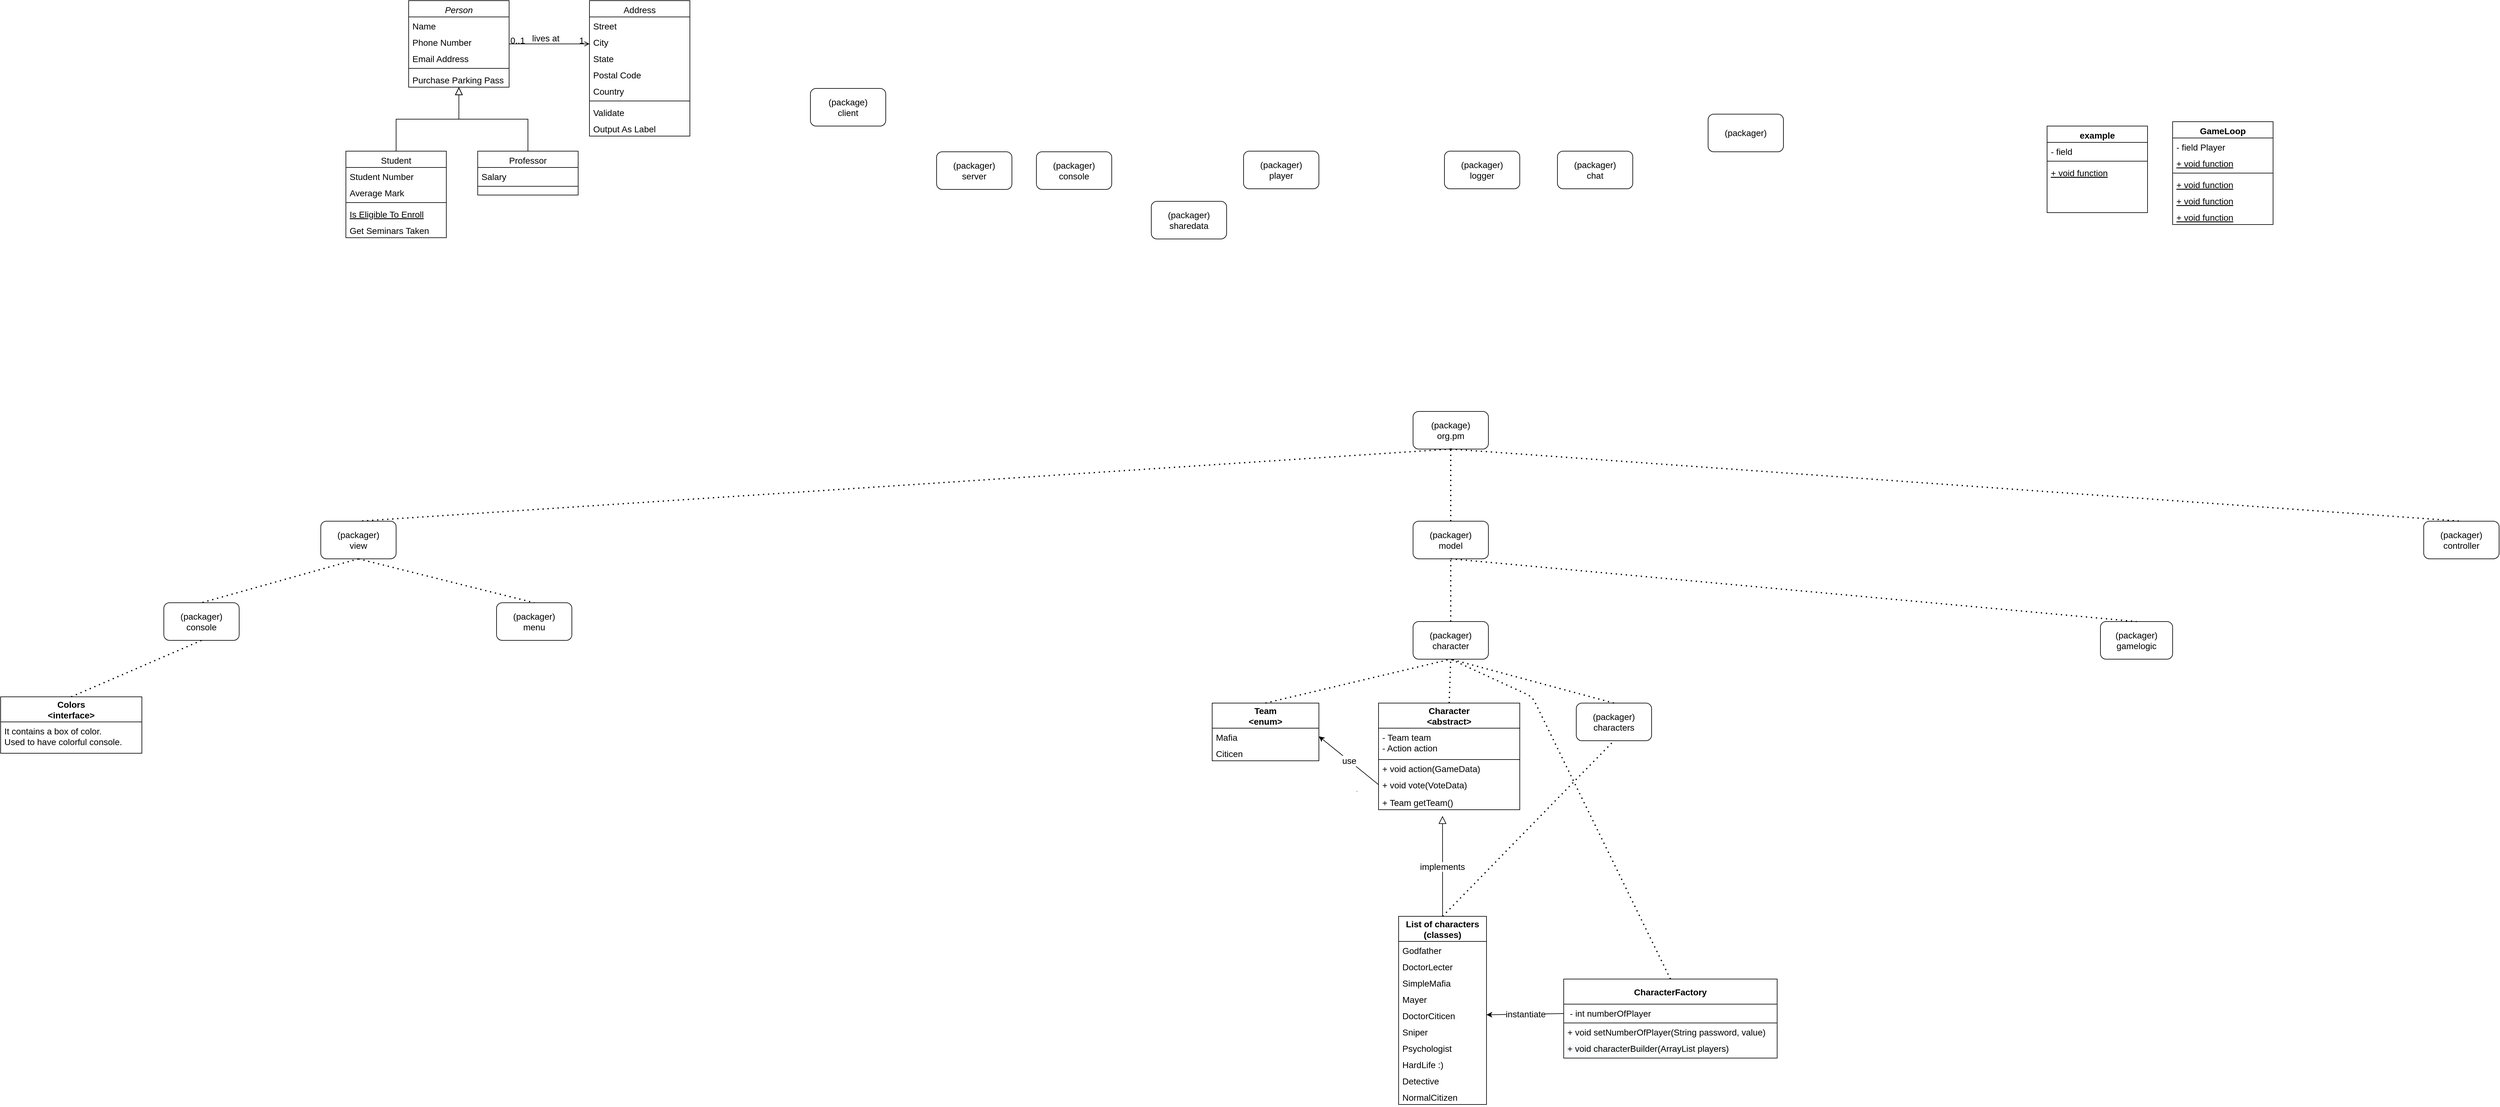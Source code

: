 <mxfile version="14.7.0" type="github">
  <diagram id="C5RBs43oDa-KdzZeNtuy" name="Page-1">
    <mxGraphModel dx="6271" dy="2964" grid="1" gridSize="10" guides="1" tooltips="1" connect="1" arrows="1" fold="1" page="1" pageScale="1" pageWidth="827" pageHeight="1169" math="0" shadow="0">
      <root>
        <mxCell id="WIyWlLk6GJQsqaUBKTNV-0" />
        <mxCell id="WIyWlLk6GJQsqaUBKTNV-1" parent="WIyWlLk6GJQsqaUBKTNV-0" />
        <mxCell id="_VDWkb_VNSraSOcVhv75-7" value="(package)&lt;br style=&quot;font-size: 14px;&quot;&gt;client" style="rounded=1;whiteSpace=wrap;html=1;fontSize=14;" parent="WIyWlLk6GJQsqaUBKTNV-1" vertex="1">
          <mxGeometry x="-1490" y="-710" width="120" height="60" as="geometry" />
        </mxCell>
        <mxCell id="_VDWkb_VNSraSOcVhv75-8" value="(package)&lt;br style=&quot;font-size: 14px;&quot;&gt;org.pm" style="rounded=1;whiteSpace=wrap;html=1;fontSize=14;" parent="WIyWlLk6GJQsqaUBKTNV-1" vertex="1">
          <mxGeometry x="-530" y="-195" width="120" height="60" as="geometry" />
        </mxCell>
        <mxCell id="_VDWkb_VNSraSOcVhv75-9" value="(packager)&lt;br style=&quot;font-size: 14px;&quot;&gt;server" style="rounded=1;whiteSpace=wrap;html=1;fontSize=14;" parent="WIyWlLk6GJQsqaUBKTNV-1" vertex="1">
          <mxGeometry x="-1289" y="-609" width="120" height="60" as="geometry" />
        </mxCell>
        <mxCell id="_VDWkb_VNSraSOcVhv75-10" value="(packager)&lt;br style=&quot;font-size: 14px;&quot;&gt;console" style="rounded=1;whiteSpace=wrap;html=1;fontSize=14;" parent="WIyWlLk6GJQsqaUBKTNV-1" vertex="1">
          <mxGeometry x="-1130" y="-609" width="120" height="60" as="geometry" />
        </mxCell>
        <mxCell id="_VDWkb_VNSraSOcVhv75-11" value="(packager)&lt;br style=&quot;font-size: 14px;&quot;&gt;" style="rounded=1;whiteSpace=wrap;html=1;fontSize=14;" parent="WIyWlLk6GJQsqaUBKTNV-1" vertex="1">
          <mxGeometry x="-60" y="-669" width="120" height="60" as="geometry" />
        </mxCell>
        <mxCell id="_VDWkb_VNSraSOcVhv75-12" value="(packager)&lt;br style=&quot;font-size: 14px&quot;&gt;sharedata" style="rounded=1;whiteSpace=wrap;html=1;fontSize=14;" parent="WIyWlLk6GJQsqaUBKTNV-1" vertex="1">
          <mxGeometry x="-947" y="-530" width="120" height="60" as="geometry" />
        </mxCell>
        <mxCell id="_VDWkb_VNSraSOcVhv75-14" value="(packager)&lt;br style=&quot;font-size: 14px;&quot;&gt;player" style="rounded=1;whiteSpace=wrap;html=1;fontSize=14;" parent="WIyWlLk6GJQsqaUBKTNV-1" vertex="1">
          <mxGeometry x="-800" y="-610" width="120" height="60" as="geometry" />
        </mxCell>
        <mxCell id="_VDWkb_VNSraSOcVhv75-15" value="(packager)&lt;br style=&quot;font-size: 14px;&quot;&gt;character&lt;br style=&quot;font-size: 14px;&quot;&gt;" style="rounded=1;whiteSpace=wrap;html=1;fontSize=14;" parent="WIyWlLk6GJQsqaUBKTNV-1" vertex="1">
          <mxGeometry x="-530" y="140" width="120" height="60" as="geometry" />
        </mxCell>
        <mxCell id="_VDWkb_VNSraSOcVhv75-16" value="(packager)&lt;br style=&quot;font-size: 14px;&quot;&gt;logger&lt;br style=&quot;font-size: 14px;&quot;&gt;" style="rounded=1;whiteSpace=wrap;html=1;fontSize=14;" parent="WIyWlLk6GJQsqaUBKTNV-1" vertex="1">
          <mxGeometry x="-480" y="-610" width="120" height="60" as="geometry" />
        </mxCell>
        <mxCell id="_VDWkb_VNSraSOcVhv75-17" value="(packager)&lt;br style=&quot;font-size: 14px;&quot;&gt;chat" style="rounded=1;whiteSpace=wrap;html=1;fontSize=14;" parent="WIyWlLk6GJQsqaUBKTNV-1" vertex="1">
          <mxGeometry x="-300" y="-610" width="120" height="60" as="geometry" />
        </mxCell>
        <mxCell id="_VDWkb_VNSraSOcVhv75-19" value="Character&#xa;&lt;abstract&gt;" style="swimlane;fontStyle=1;childLayout=stackLayout;horizontal=1;startSize=40;horizontalStack=0;resizeParent=1;resizeParentMax=0;resizeLast=0;collapsible=1;marginBottom=0;fontSize=14;" parent="WIyWlLk6GJQsqaUBKTNV-1" vertex="1">
          <mxGeometry x="-585" y="270" width="225" height="170" as="geometry">
            <mxRectangle x="-585" y="270" width="100" height="40" as="alternateBounds" />
          </mxGeometry>
        </mxCell>
        <mxCell id="_VDWkb_VNSraSOcVhv75-75" value="- Team team&#xa;- Action action" style="text;fillColor=none;align=left;verticalAlign=top;spacingLeft=4;spacingRight=4;overflow=hidden;rotatable=0;points=[[0,0.5],[1,0.5]];portConstraint=eastwest;fontSize=14;strokeColor=#000000;" parent="_VDWkb_VNSraSOcVhv75-19" vertex="1">
          <mxGeometry y="40" width="225" height="50" as="geometry" />
        </mxCell>
        <mxCell id="_VDWkb_VNSraSOcVhv75-20" value="+ void action(GameData)" style="text;fillColor=none;align=left;verticalAlign=top;spacingLeft=4;spacingRight=4;overflow=hidden;rotatable=0;points=[[0,0.5],[1,0.5]];portConstraint=eastwest;fontSize=14;" parent="_VDWkb_VNSraSOcVhv75-19" vertex="1">
          <mxGeometry y="90" width="225" height="26" as="geometry" />
        </mxCell>
        <mxCell id="_VDWkb_VNSraSOcVhv75-21" value="+ void vote(VoteData)" style="text;strokeColor=none;fillColor=none;align=left;verticalAlign=top;spacingLeft=4;spacingRight=4;overflow=hidden;rotatable=0;points=[[0,0.5],[1,0.5]];portConstraint=eastwest;fontSize=14;" parent="_VDWkb_VNSraSOcVhv75-19" vertex="1">
          <mxGeometry y="116" width="225" height="28" as="geometry" />
        </mxCell>
        <mxCell id="_VDWkb_VNSraSOcVhv75-46" value="+ Team getTeam()" style="text;strokeColor=none;fillColor=none;align=left;verticalAlign=top;spacingLeft=4;spacingRight=4;overflow=hidden;rotatable=0;points=[[0,0.5],[1,0.5]];portConstraint=eastwest;fontSize=14;" parent="_VDWkb_VNSraSOcVhv75-19" vertex="1">
          <mxGeometry y="144" width="225" height="26" as="geometry" />
        </mxCell>
        <mxCell id="_VDWkb_VNSraSOcVhv75-23" value="" style="endArrow=none;dashed=1;html=1;dashPattern=1 3;strokeWidth=2;entryX=0.5;entryY=1;entryDx=0;entryDy=0;exitX=0.5;exitY=0;exitDx=0;exitDy=0;fontSize=14;" parent="WIyWlLk6GJQsqaUBKTNV-1" source="_VDWkb_VNSraSOcVhv75-19" target="_VDWkb_VNSraSOcVhv75-15" edge="1">
          <mxGeometry width="50" height="50" relative="1" as="geometry">
            <mxPoint x="220" y="300" as="sourcePoint" />
            <mxPoint x="270" y="250" as="targetPoint" />
          </mxGeometry>
        </mxCell>
        <mxCell id="_VDWkb_VNSraSOcVhv75-28" value="(packager)&lt;br style=&quot;font-size: 14px;&quot;&gt;model" style="rounded=1;whiteSpace=wrap;html=1;fontSize=14;" parent="WIyWlLk6GJQsqaUBKTNV-1" vertex="1">
          <mxGeometry x="-530" y="-20" width="120" height="60" as="geometry" />
        </mxCell>
        <mxCell id="_VDWkb_VNSraSOcVhv75-29" value="(packager)&lt;br style=&quot;font-size: 14px;&quot;&gt;view" style="rounded=1;whiteSpace=wrap;html=1;fontSize=14;" parent="WIyWlLk6GJQsqaUBKTNV-1" vertex="1">
          <mxGeometry x="-2270" y="-20" width="120" height="60" as="geometry" />
        </mxCell>
        <mxCell id="_VDWkb_VNSraSOcVhv75-30" value="(packager)&lt;br style=&quot;font-size: 14px;&quot;&gt;controller" style="rounded=1;whiteSpace=wrap;html=1;fontSize=14;" parent="WIyWlLk6GJQsqaUBKTNV-1" vertex="1">
          <mxGeometry x="1080" y="-20" width="120" height="60" as="geometry" />
        </mxCell>
        <mxCell id="_VDWkb_VNSraSOcVhv75-31" value="" style="endArrow=none;dashed=1;html=1;dashPattern=1 3;strokeWidth=2;exitX=0.5;exitY=0;exitDx=0;exitDy=0;entryX=0.5;entryY=1;entryDx=0;entryDy=0;fontSize=14;" parent="WIyWlLk6GJQsqaUBKTNV-1" source="_VDWkb_VNSraSOcVhv75-28" target="_VDWkb_VNSraSOcVhv75-8" edge="1">
          <mxGeometry width="50" height="50" relative="1" as="geometry">
            <mxPoint x="-500" y="-30" as="sourcePoint" />
            <mxPoint x="-450" y="-80" as="targetPoint" />
          </mxGeometry>
        </mxCell>
        <mxCell id="_VDWkb_VNSraSOcVhv75-32" value="" style="endArrow=none;dashed=1;html=1;dashPattern=1 3;strokeWidth=2;exitX=0.5;exitY=0;exitDx=0;exitDy=0;entryX=0.5;entryY=1;entryDx=0;entryDy=0;fontSize=14;" parent="WIyWlLk6GJQsqaUBKTNV-1" source="_VDWkb_VNSraSOcVhv75-15" target="_VDWkb_VNSraSOcVhv75-28" edge="1">
          <mxGeometry width="50" height="50" relative="1" as="geometry">
            <mxPoint x="-180" y="150" as="sourcePoint" />
            <mxPoint x="-130" y="100" as="targetPoint" />
          </mxGeometry>
        </mxCell>
        <mxCell id="_VDWkb_VNSraSOcVhv75-39" value="&lt;hr style=&quot;font-size: 14px;&quot;&gt;" style="text;html=1;align=center;verticalAlign=middle;resizable=0;points=[];autosize=1;strokeColor=none;fontSize=14;" parent="WIyWlLk6GJQsqaUBKTNV-1" vertex="1">
          <mxGeometry x="-630" y="400" width="20" height="20" as="geometry" />
        </mxCell>
        <mxCell id="_VDWkb_VNSraSOcVhv75-50" value="List of characters&#xa;(classes)" style="swimlane;fontStyle=1;childLayout=stackLayout;horizontal=1;startSize=40;fillColor=none;horizontalStack=0;resizeParent=1;resizeParentMax=0;resizeLast=0;collapsible=1;marginBottom=0;fontSize=14;" parent="WIyWlLk6GJQsqaUBKTNV-1" vertex="1">
          <mxGeometry x="-553" y="610" width="140" height="300" as="geometry" />
        </mxCell>
        <mxCell id="_VDWkb_VNSraSOcVhv75-51" value="Godfather" style="text;strokeColor=none;fillColor=none;align=left;verticalAlign=top;spacingLeft=4;spacingRight=4;overflow=hidden;rotatable=0;points=[[0,0.5],[1,0.5]];portConstraint=eastwest;fontSize=14;" parent="_VDWkb_VNSraSOcVhv75-50" vertex="1">
          <mxGeometry y="40" width="140" height="26" as="geometry" />
        </mxCell>
        <mxCell id="_VDWkb_VNSraSOcVhv75-52" value="DoctorLecter" style="text;strokeColor=none;fillColor=none;align=left;verticalAlign=top;spacingLeft=4;spacingRight=4;overflow=hidden;rotatable=0;points=[[0,0.5],[1,0.5]];portConstraint=eastwest;fontSize=14;" parent="_VDWkb_VNSraSOcVhv75-50" vertex="1">
          <mxGeometry y="66" width="140" height="26" as="geometry" />
        </mxCell>
        <mxCell id="_VDWkb_VNSraSOcVhv75-53" value="SimpleMafia" style="text;strokeColor=none;fillColor=none;align=left;verticalAlign=top;spacingLeft=4;spacingRight=4;overflow=hidden;rotatable=0;points=[[0,0.5],[1,0.5]];portConstraint=eastwest;fontSize=14;" parent="_VDWkb_VNSraSOcVhv75-50" vertex="1">
          <mxGeometry y="92" width="140" height="26" as="geometry" />
        </mxCell>
        <mxCell id="_VDWkb_VNSraSOcVhv75-64" value="Mayer" style="text;strokeColor=none;fillColor=none;align=left;verticalAlign=top;spacingLeft=4;spacingRight=4;overflow=hidden;rotatable=0;points=[[0,0.5],[1,0.5]];portConstraint=eastwest;fontSize=14;" parent="_VDWkb_VNSraSOcVhv75-50" vertex="1">
          <mxGeometry y="118" width="140" height="26" as="geometry" />
        </mxCell>
        <mxCell id="_VDWkb_VNSraSOcVhv75-67" value="DoctorCiticen" style="text;strokeColor=none;fillColor=none;align=left;verticalAlign=top;spacingLeft=4;spacingRight=4;overflow=hidden;rotatable=0;points=[[0,0.5],[1,0.5]];portConstraint=eastwest;fontSize=14;" parent="_VDWkb_VNSraSOcVhv75-50" vertex="1">
          <mxGeometry y="144" width="140" height="26" as="geometry" />
        </mxCell>
        <mxCell id="_VDWkb_VNSraSOcVhv75-69" value="Sniper" style="text;strokeColor=none;fillColor=none;align=left;verticalAlign=top;spacingLeft=4;spacingRight=4;overflow=hidden;rotatable=0;points=[[0,0.5],[1,0.5]];portConstraint=eastwest;fontSize=14;" parent="_VDWkb_VNSraSOcVhv75-50" vertex="1">
          <mxGeometry y="170" width="140" height="26" as="geometry" />
        </mxCell>
        <mxCell id="_VDWkb_VNSraSOcVhv75-68" value="Psychologist" style="text;strokeColor=none;fillColor=none;align=left;verticalAlign=top;spacingLeft=4;spacingRight=4;overflow=hidden;rotatable=0;points=[[0,0.5],[1,0.5]];portConstraint=eastwest;fontSize=14;" parent="_VDWkb_VNSraSOcVhv75-50" vertex="1">
          <mxGeometry y="196" width="140" height="26" as="geometry" />
        </mxCell>
        <mxCell id="_VDWkb_VNSraSOcVhv75-66" value="HardLife :)" style="text;strokeColor=none;fillColor=none;align=left;verticalAlign=top;spacingLeft=4;spacingRight=4;overflow=hidden;rotatable=0;points=[[0,0.5],[1,0.5]];portConstraint=eastwest;fontSize=14;" parent="_VDWkb_VNSraSOcVhv75-50" vertex="1">
          <mxGeometry y="222" width="140" height="26" as="geometry" />
        </mxCell>
        <mxCell id="_VDWkb_VNSraSOcVhv75-65" value="Detective" style="text;strokeColor=none;fillColor=none;align=left;verticalAlign=top;spacingLeft=4;spacingRight=4;overflow=hidden;rotatable=0;points=[[0,0.5],[1,0.5]];portConstraint=eastwest;fontSize=14;" parent="_VDWkb_VNSraSOcVhv75-50" vertex="1">
          <mxGeometry y="248" width="140" height="26" as="geometry" />
        </mxCell>
        <mxCell id="_VDWkb_VNSraSOcVhv75-62" value="NormalCitizen&#xa;" style="text;strokeColor=none;fillColor=none;align=left;verticalAlign=top;spacingLeft=4;spacingRight=4;overflow=hidden;rotatable=0;points=[[0,0.5],[1,0.5]];portConstraint=eastwest;fontSize=14;" parent="_VDWkb_VNSraSOcVhv75-50" vertex="1">
          <mxGeometry y="274" width="140" height="26" as="geometry" />
        </mxCell>
        <mxCell id="_VDWkb_VNSraSOcVhv75-55" value="Team&#xa;&lt;enum&gt;" style="swimlane;fontStyle=1;childLayout=stackLayout;horizontal=1;startSize=40;fillColor=none;horizontalStack=0;resizeParent=1;resizeParentMax=0;resizeLast=0;collapsible=1;marginBottom=0;fontSize=14;" parent="WIyWlLk6GJQsqaUBKTNV-1" vertex="1">
          <mxGeometry x="-850" y="270" width="170" height="92" as="geometry" />
        </mxCell>
        <mxCell id="_VDWkb_VNSraSOcVhv75-56" value="Mafia" style="text;strokeColor=none;fillColor=none;align=left;verticalAlign=top;spacingLeft=4;spacingRight=4;overflow=hidden;rotatable=0;points=[[0,0.5],[1,0.5]];portConstraint=eastwest;fontSize=14;" parent="_VDWkb_VNSraSOcVhv75-55" vertex="1">
          <mxGeometry y="40" width="170" height="26" as="geometry" />
        </mxCell>
        <mxCell id="_VDWkb_VNSraSOcVhv75-57" value="Citicen" style="text;strokeColor=none;fillColor=none;align=left;verticalAlign=top;spacingLeft=4;spacingRight=4;overflow=hidden;rotatable=0;points=[[0,0.5],[1,0.5]];portConstraint=eastwest;fontSize=14;" parent="_VDWkb_VNSraSOcVhv75-55" vertex="1">
          <mxGeometry y="66" width="170" height="26" as="geometry" />
        </mxCell>
        <mxCell id="_VDWkb_VNSraSOcVhv75-60" value="" style="endArrow=none;dashed=1;html=1;dashPattern=1 3;strokeWidth=2;fontSize=14;exitX=0.5;exitY=0;exitDx=0;exitDy=0;" parent="WIyWlLk6GJQsqaUBKTNV-1" source="_VDWkb_VNSraSOcVhv75-55" edge="1">
          <mxGeometry width="50" height="50" relative="1" as="geometry">
            <mxPoint x="-590" y="430" as="sourcePoint" />
            <mxPoint x="-470" y="200" as="targetPoint" />
          </mxGeometry>
        </mxCell>
        <mxCell id="_VDWkb_VNSraSOcVhv75-61" value="use" style="endArrow=classic;html=1;fontSize=14;exitX=0;exitY=0.5;exitDx=0;exitDy=0;entryX=1;entryY=0.5;entryDx=0;entryDy=0;" parent="WIyWlLk6GJQsqaUBKTNV-1" source="_VDWkb_VNSraSOcVhv75-21" target="_VDWkb_VNSraSOcVhv75-56" edge="1">
          <mxGeometry width="50" height="50" relative="1" as="geometry">
            <mxPoint x="-590" y="430" as="sourcePoint" />
            <mxPoint x="-540" y="380" as="targetPoint" />
          </mxGeometry>
        </mxCell>
        <mxCell id="_VDWkb_VNSraSOcVhv75-71" value="instantiate" style="endArrow=classic;html=1;fontSize=14;exitX=0;exitY=0.5;exitDx=0;exitDy=0;entryX=1;entryY=0.5;entryDx=0;entryDy=0;" parent="WIyWlLk6GJQsqaUBKTNV-1" source="I45gT4rz-AuL1LMGK9G_-71" target="_VDWkb_VNSraSOcVhv75-67" edge="1">
          <mxGeometry width="50" height="50" relative="1" as="geometry">
            <mxPoint x="-250" y="470" as="sourcePoint" />
            <mxPoint x="-200" y="420" as="targetPoint" />
          </mxGeometry>
        </mxCell>
        <mxCell id="I45gT4rz-AuL1LMGK9G_-0" value="Person" style="swimlane;fontStyle=2;align=center;verticalAlign=top;childLayout=stackLayout;horizontal=1;startSize=26;horizontalStack=0;resizeParent=1;resizeLast=0;collapsible=1;marginBottom=0;rounded=0;shadow=0;strokeWidth=1;fontSize=14;" vertex="1" parent="WIyWlLk6GJQsqaUBKTNV-1">
          <mxGeometry x="-2130" y="-850" width="160" height="138" as="geometry">
            <mxRectangle x="230" y="140" width="160" height="26" as="alternateBounds" />
          </mxGeometry>
        </mxCell>
        <mxCell id="I45gT4rz-AuL1LMGK9G_-1" value="Name" style="text;align=left;verticalAlign=top;spacingLeft=4;spacingRight=4;overflow=hidden;rotatable=0;points=[[0,0.5],[1,0.5]];portConstraint=eastwest;fontSize=14;" vertex="1" parent="I45gT4rz-AuL1LMGK9G_-0">
          <mxGeometry y="26" width="160" height="26" as="geometry" />
        </mxCell>
        <mxCell id="I45gT4rz-AuL1LMGK9G_-2" value="Phone Number" style="text;align=left;verticalAlign=top;spacingLeft=4;spacingRight=4;overflow=hidden;rotatable=0;points=[[0,0.5],[1,0.5]];portConstraint=eastwest;rounded=0;shadow=0;html=0;fontSize=14;" vertex="1" parent="I45gT4rz-AuL1LMGK9G_-0">
          <mxGeometry y="52" width="160" height="26" as="geometry" />
        </mxCell>
        <mxCell id="I45gT4rz-AuL1LMGK9G_-3" value="Email Address" style="text;align=left;verticalAlign=top;spacingLeft=4;spacingRight=4;overflow=hidden;rotatable=0;points=[[0,0.5],[1,0.5]];portConstraint=eastwest;rounded=0;shadow=0;html=0;fontSize=14;" vertex="1" parent="I45gT4rz-AuL1LMGK9G_-0">
          <mxGeometry y="78" width="160" height="26" as="geometry" />
        </mxCell>
        <mxCell id="I45gT4rz-AuL1LMGK9G_-4" value="" style="line;html=1;strokeWidth=1;align=left;verticalAlign=middle;spacingTop=-1;spacingLeft=3;spacingRight=3;rotatable=0;labelPosition=right;points=[];portConstraint=eastwest;fontSize=14;" vertex="1" parent="I45gT4rz-AuL1LMGK9G_-0">
          <mxGeometry y="104" width="160" height="8" as="geometry" />
        </mxCell>
        <mxCell id="I45gT4rz-AuL1LMGK9G_-5" value="Purchase Parking Pass" style="text;align=left;verticalAlign=top;spacingLeft=4;spacingRight=4;overflow=hidden;rotatable=0;points=[[0,0.5],[1,0.5]];portConstraint=eastwest;fontSize=14;" vertex="1" parent="I45gT4rz-AuL1LMGK9G_-0">
          <mxGeometry y="112" width="160" height="26" as="geometry" />
        </mxCell>
        <mxCell id="I45gT4rz-AuL1LMGK9G_-6" value="Student" style="swimlane;fontStyle=0;align=center;verticalAlign=top;childLayout=stackLayout;horizontal=1;startSize=26;horizontalStack=0;resizeParent=1;resizeLast=0;collapsible=1;marginBottom=0;rounded=0;shadow=0;strokeWidth=1;fontSize=14;" vertex="1" parent="WIyWlLk6GJQsqaUBKTNV-1">
          <mxGeometry x="-2230" y="-610" width="160" height="138" as="geometry">
            <mxRectangle x="130" y="380" width="160" height="26" as="alternateBounds" />
          </mxGeometry>
        </mxCell>
        <mxCell id="I45gT4rz-AuL1LMGK9G_-7" value="Student Number" style="text;align=left;verticalAlign=top;spacingLeft=4;spacingRight=4;overflow=hidden;rotatable=0;points=[[0,0.5],[1,0.5]];portConstraint=eastwest;fontSize=14;" vertex="1" parent="I45gT4rz-AuL1LMGK9G_-6">
          <mxGeometry y="26" width="160" height="26" as="geometry" />
        </mxCell>
        <mxCell id="I45gT4rz-AuL1LMGK9G_-8" value="Average Mark" style="text;align=left;verticalAlign=top;spacingLeft=4;spacingRight=4;overflow=hidden;rotatable=0;points=[[0,0.5],[1,0.5]];portConstraint=eastwest;rounded=0;shadow=0;html=0;fontSize=14;" vertex="1" parent="I45gT4rz-AuL1LMGK9G_-6">
          <mxGeometry y="52" width="160" height="26" as="geometry" />
        </mxCell>
        <mxCell id="I45gT4rz-AuL1LMGK9G_-9" value="" style="line;html=1;strokeWidth=1;align=left;verticalAlign=middle;spacingTop=-1;spacingLeft=3;spacingRight=3;rotatable=0;labelPosition=right;points=[];portConstraint=eastwest;fontSize=14;" vertex="1" parent="I45gT4rz-AuL1LMGK9G_-6">
          <mxGeometry y="78" width="160" height="8" as="geometry" />
        </mxCell>
        <mxCell id="I45gT4rz-AuL1LMGK9G_-10" value="Is Eligible To Enroll" style="text;align=left;verticalAlign=top;spacingLeft=4;spacingRight=4;overflow=hidden;rotatable=0;points=[[0,0.5],[1,0.5]];portConstraint=eastwest;fontStyle=4;fontSize=14;" vertex="1" parent="I45gT4rz-AuL1LMGK9G_-6">
          <mxGeometry y="86" width="160" height="26" as="geometry" />
        </mxCell>
        <mxCell id="I45gT4rz-AuL1LMGK9G_-11" value="Get Seminars Taken" style="text;align=left;verticalAlign=top;spacingLeft=4;spacingRight=4;overflow=hidden;rotatable=0;points=[[0,0.5],[1,0.5]];portConstraint=eastwest;fontSize=14;" vertex="1" parent="I45gT4rz-AuL1LMGK9G_-6">
          <mxGeometry y="112" width="160" height="26" as="geometry" />
        </mxCell>
        <mxCell id="I45gT4rz-AuL1LMGK9G_-12" value="" style="endArrow=block;endSize=10;endFill=0;shadow=0;strokeWidth=1;rounded=0;edgeStyle=elbowEdgeStyle;elbow=vertical;fontSize=14;" edge="1" parent="WIyWlLk6GJQsqaUBKTNV-1" source="I45gT4rz-AuL1LMGK9G_-6" target="I45gT4rz-AuL1LMGK9G_-0">
          <mxGeometry width="160" relative="1" as="geometry">
            <mxPoint x="-2150" y="-767" as="sourcePoint" />
            <mxPoint x="-2150" y="-767" as="targetPoint" />
          </mxGeometry>
        </mxCell>
        <mxCell id="I45gT4rz-AuL1LMGK9G_-13" value="Professor" style="swimlane;fontStyle=0;align=center;verticalAlign=top;childLayout=stackLayout;horizontal=1;startSize=26;horizontalStack=0;resizeParent=1;resizeLast=0;collapsible=1;marginBottom=0;rounded=0;shadow=0;strokeWidth=1;fontSize=14;" vertex="1" parent="WIyWlLk6GJQsqaUBKTNV-1">
          <mxGeometry x="-2020" y="-610" width="160" height="70" as="geometry">
            <mxRectangle x="340" y="380" width="170" height="26" as="alternateBounds" />
          </mxGeometry>
        </mxCell>
        <mxCell id="I45gT4rz-AuL1LMGK9G_-14" value="Salary" style="text;align=left;verticalAlign=top;spacingLeft=4;spacingRight=4;overflow=hidden;rotatable=0;points=[[0,0.5],[1,0.5]];portConstraint=eastwest;fontSize=14;" vertex="1" parent="I45gT4rz-AuL1LMGK9G_-13">
          <mxGeometry y="26" width="160" height="26" as="geometry" />
        </mxCell>
        <mxCell id="I45gT4rz-AuL1LMGK9G_-15" value="" style="line;html=1;strokeWidth=1;align=left;verticalAlign=middle;spacingTop=-1;spacingLeft=3;spacingRight=3;rotatable=0;labelPosition=right;points=[];portConstraint=eastwest;fontSize=14;" vertex="1" parent="I45gT4rz-AuL1LMGK9G_-13">
          <mxGeometry y="52" width="160" height="8" as="geometry" />
        </mxCell>
        <mxCell id="I45gT4rz-AuL1LMGK9G_-16" value="" style="endArrow=block;endSize=10;endFill=0;shadow=0;strokeWidth=1;rounded=0;edgeStyle=elbowEdgeStyle;elbow=vertical;fontSize=14;" edge="1" parent="WIyWlLk6GJQsqaUBKTNV-1" source="I45gT4rz-AuL1LMGK9G_-13" target="I45gT4rz-AuL1LMGK9G_-0">
          <mxGeometry width="160" relative="1" as="geometry">
            <mxPoint x="-2140" y="-597" as="sourcePoint" />
            <mxPoint x="-2040" y="-699" as="targetPoint" />
          </mxGeometry>
        </mxCell>
        <mxCell id="I45gT4rz-AuL1LMGK9G_-17" value="Address" style="swimlane;fontStyle=0;align=center;verticalAlign=top;childLayout=stackLayout;horizontal=1;startSize=26;horizontalStack=0;resizeParent=1;resizeLast=0;collapsible=1;marginBottom=0;rounded=0;shadow=0;strokeWidth=1;fontSize=14;" vertex="1" parent="WIyWlLk6GJQsqaUBKTNV-1">
          <mxGeometry x="-1842" y="-850" width="160" height="216" as="geometry">
            <mxRectangle x="550" y="140" width="160" height="26" as="alternateBounds" />
          </mxGeometry>
        </mxCell>
        <mxCell id="I45gT4rz-AuL1LMGK9G_-18" value="Street" style="text;align=left;verticalAlign=top;spacingLeft=4;spacingRight=4;overflow=hidden;rotatable=0;points=[[0,0.5],[1,0.5]];portConstraint=eastwest;fontSize=14;" vertex="1" parent="I45gT4rz-AuL1LMGK9G_-17">
          <mxGeometry y="26" width="160" height="26" as="geometry" />
        </mxCell>
        <mxCell id="I45gT4rz-AuL1LMGK9G_-19" value="City" style="text;align=left;verticalAlign=top;spacingLeft=4;spacingRight=4;overflow=hidden;rotatable=0;points=[[0,0.5],[1,0.5]];portConstraint=eastwest;rounded=0;shadow=0;html=0;fontSize=14;" vertex="1" parent="I45gT4rz-AuL1LMGK9G_-17">
          <mxGeometry y="52" width="160" height="26" as="geometry" />
        </mxCell>
        <mxCell id="I45gT4rz-AuL1LMGK9G_-20" value="State" style="text;align=left;verticalAlign=top;spacingLeft=4;spacingRight=4;overflow=hidden;rotatable=0;points=[[0,0.5],[1,0.5]];portConstraint=eastwest;rounded=0;shadow=0;html=0;fontSize=14;" vertex="1" parent="I45gT4rz-AuL1LMGK9G_-17">
          <mxGeometry y="78" width="160" height="26" as="geometry" />
        </mxCell>
        <mxCell id="I45gT4rz-AuL1LMGK9G_-21" value="Postal Code" style="text;align=left;verticalAlign=top;spacingLeft=4;spacingRight=4;overflow=hidden;rotatable=0;points=[[0,0.5],[1,0.5]];portConstraint=eastwest;rounded=0;shadow=0;html=0;fontSize=14;" vertex="1" parent="I45gT4rz-AuL1LMGK9G_-17">
          <mxGeometry y="104" width="160" height="26" as="geometry" />
        </mxCell>
        <mxCell id="I45gT4rz-AuL1LMGK9G_-22" value="Country" style="text;align=left;verticalAlign=top;spacingLeft=4;spacingRight=4;overflow=hidden;rotatable=0;points=[[0,0.5],[1,0.5]];portConstraint=eastwest;rounded=0;shadow=0;html=0;fontSize=14;" vertex="1" parent="I45gT4rz-AuL1LMGK9G_-17">
          <mxGeometry y="130" width="160" height="26" as="geometry" />
        </mxCell>
        <mxCell id="I45gT4rz-AuL1LMGK9G_-23" value="" style="line;html=1;strokeWidth=1;align=left;verticalAlign=middle;spacingTop=-1;spacingLeft=3;spacingRight=3;rotatable=0;labelPosition=right;points=[];portConstraint=eastwest;fontSize=14;" vertex="1" parent="I45gT4rz-AuL1LMGK9G_-17">
          <mxGeometry y="156" width="160" height="8" as="geometry" />
        </mxCell>
        <mxCell id="I45gT4rz-AuL1LMGK9G_-24" value="Validate" style="text;align=left;verticalAlign=top;spacingLeft=4;spacingRight=4;overflow=hidden;rotatable=0;points=[[0,0.5],[1,0.5]];portConstraint=eastwest;fontSize=14;" vertex="1" parent="I45gT4rz-AuL1LMGK9G_-17">
          <mxGeometry y="164" width="160" height="26" as="geometry" />
        </mxCell>
        <mxCell id="I45gT4rz-AuL1LMGK9G_-25" value="Output As Label" style="text;align=left;verticalAlign=top;spacingLeft=4;spacingRight=4;overflow=hidden;rotatable=0;points=[[0,0.5],[1,0.5]];portConstraint=eastwest;fontSize=14;" vertex="1" parent="I45gT4rz-AuL1LMGK9G_-17">
          <mxGeometry y="190" width="160" height="26" as="geometry" />
        </mxCell>
        <mxCell id="I45gT4rz-AuL1LMGK9G_-26" value="" style="endArrow=open;shadow=0;strokeWidth=1;rounded=0;endFill=1;edgeStyle=elbowEdgeStyle;elbow=vertical;fontSize=14;" edge="1" parent="WIyWlLk6GJQsqaUBKTNV-1" source="I45gT4rz-AuL1LMGK9G_-0" target="I45gT4rz-AuL1LMGK9G_-17">
          <mxGeometry x="0.5" y="41" relative="1" as="geometry">
            <mxPoint x="-1970" y="-778" as="sourcePoint" />
            <mxPoint x="-1810" y="-778" as="targetPoint" />
            <mxPoint x="-40" y="32" as="offset" />
          </mxGeometry>
        </mxCell>
        <mxCell id="I45gT4rz-AuL1LMGK9G_-27" value="0..1" style="resizable=0;align=left;verticalAlign=bottom;labelBackgroundColor=none;fontSize=14;" connectable="0" vertex="1" parent="I45gT4rz-AuL1LMGK9G_-26">
          <mxGeometry x="-1" relative="1" as="geometry">
            <mxPoint y="4" as="offset" />
          </mxGeometry>
        </mxCell>
        <mxCell id="I45gT4rz-AuL1LMGK9G_-28" value="1" style="resizable=0;align=right;verticalAlign=bottom;labelBackgroundColor=none;fontSize=14;" connectable="0" vertex="1" parent="I45gT4rz-AuL1LMGK9G_-26">
          <mxGeometry x="1" relative="1" as="geometry">
            <mxPoint x="-7" y="4" as="offset" />
          </mxGeometry>
        </mxCell>
        <mxCell id="I45gT4rz-AuL1LMGK9G_-29" value="lives at" style="text;html=1;resizable=0;points=[];;align=center;verticalAlign=middle;labelBackgroundColor=none;rounded=0;shadow=0;strokeWidth=1;fontSize=14;" vertex="1" connectable="0" parent="I45gT4rz-AuL1LMGK9G_-26">
          <mxGeometry x="0.5" y="49" relative="1" as="geometry">
            <mxPoint x="-38" y="40" as="offset" />
          </mxGeometry>
        </mxCell>
        <mxCell id="I45gT4rz-AuL1LMGK9G_-37" value="example" style="swimlane;fontStyle=1;align=center;verticalAlign=top;childLayout=stackLayout;horizontal=1;startSize=26;horizontalStack=0;resizeParent=1;resizeLast=0;collapsible=1;marginBottom=0;rounded=0;shadow=0;strokeWidth=1;fontSize=14;" vertex="1" parent="WIyWlLk6GJQsqaUBKTNV-1">
          <mxGeometry x="480" y="-650" width="160" height="138" as="geometry">
            <mxRectangle x="130" y="380" width="160" height="26" as="alternateBounds" />
          </mxGeometry>
        </mxCell>
        <mxCell id="I45gT4rz-AuL1LMGK9G_-38" value="- field" style="text;align=left;verticalAlign=top;spacingLeft=4;spacingRight=4;overflow=hidden;rotatable=0;points=[[0,0.5],[1,0.5]];portConstraint=eastwest;fontSize=14;" vertex="1" parent="I45gT4rz-AuL1LMGK9G_-37">
          <mxGeometry y="26" width="160" height="26" as="geometry" />
        </mxCell>
        <mxCell id="I45gT4rz-AuL1LMGK9G_-39" value="" style="line;html=1;strokeWidth=1;align=left;verticalAlign=middle;spacingTop=-1;spacingLeft=3;spacingRight=3;rotatable=0;labelPosition=right;points=[];portConstraint=eastwest;fontSize=14;" vertex="1" parent="I45gT4rz-AuL1LMGK9G_-37">
          <mxGeometry y="52" width="160" height="8" as="geometry" />
        </mxCell>
        <mxCell id="I45gT4rz-AuL1LMGK9G_-40" value="+ void function" style="text;align=left;verticalAlign=top;spacingLeft=4;spacingRight=4;overflow=hidden;rotatable=0;points=[[0,0.5],[1,0.5]];portConstraint=eastwest;fontStyle=4;fontSize=14;" vertex="1" parent="I45gT4rz-AuL1LMGK9G_-37">
          <mxGeometry y="60" width="160" height="26" as="geometry" />
        </mxCell>
        <mxCell id="I45gT4rz-AuL1LMGK9G_-41" value="implements" style="endArrow=block;endSize=10;endFill=0;shadow=0;strokeWidth=1;rounded=0;edgeStyle=elbowEdgeStyle;elbow=vertical;exitX=0.5;exitY=0;exitDx=0;exitDy=0;entryX=0.453;entryY=1.385;entryDx=0;entryDy=0;entryPerimeter=0;fontSize=14;" edge="1" parent="WIyWlLk6GJQsqaUBKTNV-1" source="_VDWkb_VNSraSOcVhv75-50" target="_VDWkb_VNSraSOcVhv75-46">
          <mxGeometry width="160" relative="1" as="geometry">
            <mxPoint x="-740" y="760" as="sourcePoint" />
            <mxPoint x="-740" y="690.0" as="targetPoint" />
          </mxGeometry>
        </mxCell>
        <mxCell id="I45gT4rz-AuL1LMGK9G_-42" value="(packager)&lt;br style=&quot;font-size: 14px;&quot;&gt;gamelogic" style="rounded=1;whiteSpace=wrap;html=1;fontSize=14;" vertex="1" parent="WIyWlLk6GJQsqaUBKTNV-1">
          <mxGeometry x="565" y="140" width="115" height="60" as="geometry" />
        </mxCell>
        <mxCell id="I45gT4rz-AuL1LMGK9G_-45" value="GameLoop" style="swimlane;fontStyle=1;align=center;verticalAlign=top;childLayout=stackLayout;horizontal=1;startSize=26;horizontalStack=0;resizeParent=1;resizeLast=0;collapsible=1;marginBottom=0;rounded=0;shadow=0;strokeWidth=1;fontSize=14;" vertex="1" parent="WIyWlLk6GJQsqaUBKTNV-1">
          <mxGeometry x="680" y="-657" width="160" height="164" as="geometry">
            <mxRectangle x="130" y="380" width="160" height="26" as="alternateBounds" />
          </mxGeometry>
        </mxCell>
        <mxCell id="I45gT4rz-AuL1LMGK9G_-46" value="- field Player" style="text;align=left;verticalAlign=top;spacingLeft=4;spacingRight=4;overflow=hidden;rotatable=0;points=[[0,0.5],[1,0.5]];portConstraint=eastwest;fontSize=14;" vertex="1" parent="I45gT4rz-AuL1LMGK9G_-45">
          <mxGeometry y="26" width="160" height="26" as="geometry" />
        </mxCell>
        <mxCell id="I45gT4rz-AuL1LMGK9G_-52" value="+ void function" style="text;align=left;verticalAlign=top;spacingLeft=4;spacingRight=4;overflow=hidden;rotatable=0;points=[[0,0.5],[1,0.5]];portConstraint=eastwest;fontStyle=4;fontSize=14;" vertex="1" parent="I45gT4rz-AuL1LMGK9G_-45">
          <mxGeometry y="52" width="160" height="26" as="geometry" />
        </mxCell>
        <mxCell id="I45gT4rz-AuL1LMGK9G_-47" value="" style="line;html=1;strokeWidth=1;align=left;verticalAlign=middle;spacingTop=-1;spacingLeft=3;spacingRight=3;rotatable=0;labelPosition=right;points=[];portConstraint=eastwest;fontSize=14;" vertex="1" parent="I45gT4rz-AuL1LMGK9G_-45">
          <mxGeometry y="78" width="160" height="8" as="geometry" />
        </mxCell>
        <mxCell id="I45gT4rz-AuL1LMGK9G_-48" value="+ void function" style="text;align=left;verticalAlign=top;spacingLeft=4;spacingRight=4;overflow=hidden;rotatable=0;points=[[0,0.5],[1,0.5]];portConstraint=eastwest;fontStyle=4;fontSize=14;" vertex="1" parent="I45gT4rz-AuL1LMGK9G_-45">
          <mxGeometry y="86" width="160" height="26" as="geometry" />
        </mxCell>
        <mxCell id="I45gT4rz-AuL1LMGK9G_-50" value="+ void function" style="text;align=left;verticalAlign=top;spacingLeft=4;spacingRight=4;overflow=hidden;rotatable=0;points=[[0,0.5],[1,0.5]];portConstraint=eastwest;fontStyle=4;fontSize=14;" vertex="1" parent="I45gT4rz-AuL1LMGK9G_-45">
          <mxGeometry y="112" width="160" height="26" as="geometry" />
        </mxCell>
        <mxCell id="I45gT4rz-AuL1LMGK9G_-51" value="+ void function" style="text;align=left;verticalAlign=top;spacingLeft=4;spacingRight=4;overflow=hidden;rotatable=0;points=[[0,0.5],[1,0.5]];portConstraint=eastwest;fontStyle=4;fontSize=14;" vertex="1" parent="I45gT4rz-AuL1LMGK9G_-45">
          <mxGeometry y="138" width="160" height="26" as="geometry" />
        </mxCell>
        <mxCell id="I45gT4rz-AuL1LMGK9G_-53" value="" style="endArrow=none;dashed=1;html=1;dashPattern=1 3;strokeWidth=2;fontSize=14;exitX=0.5;exitY=0;exitDx=0;exitDy=0;" edge="1" parent="WIyWlLk6GJQsqaUBKTNV-1" source="I45gT4rz-AuL1LMGK9G_-70">
          <mxGeometry width="50" height="50" relative="1" as="geometry">
            <mxPoint x="-440" y="430" as="sourcePoint" />
            <mxPoint x="-470" y="200" as="targetPoint" />
            <Array as="points">
              <mxPoint x="-340" y="260" />
            </Array>
          </mxGeometry>
        </mxCell>
        <mxCell id="I45gT4rz-AuL1LMGK9G_-54" value="" style="endArrow=none;dashed=1;html=1;dashPattern=1 3;strokeWidth=2;fontSize=14;entryX=0.5;entryY=0;entryDx=0;entryDy=0;exitX=0.5;exitY=1;exitDx=0;exitDy=0;" edge="1" parent="WIyWlLk6GJQsqaUBKTNV-1" source="_VDWkb_VNSraSOcVhv75-8" target="_VDWkb_VNSraSOcVhv75-30">
          <mxGeometry width="50" height="50" relative="1" as="geometry">
            <mxPoint x="-210" y="-120" as="sourcePoint" />
            <mxPoint x="-100" y="40" as="targetPoint" />
          </mxGeometry>
        </mxCell>
        <mxCell id="I45gT4rz-AuL1LMGK9G_-56" value="" style="endArrow=none;dashed=1;html=1;dashPattern=1 3;strokeWidth=2;fontSize=14;entryX=0.5;entryY=0;entryDx=0;entryDy=0;exitX=0.5;exitY=1;exitDx=0;exitDy=0;" edge="1" parent="WIyWlLk6GJQsqaUBKTNV-1" source="_VDWkb_VNSraSOcVhv75-28" target="I45gT4rz-AuL1LMGK9G_-42">
          <mxGeometry width="50" height="50" relative="1" as="geometry">
            <mxPoint x="-150" y="410" as="sourcePoint" />
            <mxPoint x="-100" y="360" as="targetPoint" />
          </mxGeometry>
        </mxCell>
        <mxCell id="I45gT4rz-AuL1LMGK9G_-58" value="" style="endArrow=none;dashed=1;html=1;dashPattern=1 3;strokeWidth=2;fontSize=14;entryX=0.5;entryY=0;entryDx=0;entryDy=0;exitX=0.5;exitY=1;exitDx=0;exitDy=0;" edge="1" parent="WIyWlLk6GJQsqaUBKTNV-1" source="_VDWkb_VNSraSOcVhv75-8" target="_VDWkb_VNSraSOcVhv75-29">
          <mxGeometry width="50" height="50" relative="1" as="geometry">
            <mxPoint x="-540" y="-110" as="sourcePoint" />
            <mxPoint x="-490" y="-160" as="targetPoint" />
          </mxGeometry>
        </mxCell>
        <mxCell id="I45gT4rz-AuL1LMGK9G_-60" value="(packager)&lt;br style=&quot;font-size: 14px&quot;&gt;characters" style="rounded=1;whiteSpace=wrap;html=1;fontSize=14;" vertex="1" parent="WIyWlLk6GJQsqaUBKTNV-1">
          <mxGeometry x="-270" y="270" width="120" height="60" as="geometry" />
        </mxCell>
        <mxCell id="I45gT4rz-AuL1LMGK9G_-61" value="" style="endArrow=none;dashed=1;html=1;dashPattern=1 3;strokeWidth=2;fontSize=14;exitX=0.5;exitY=0;exitDx=0;exitDy=0;entryX=0.5;entryY=1;entryDx=0;entryDy=0;" edge="1" parent="WIyWlLk6GJQsqaUBKTNV-1" source="_VDWkb_VNSraSOcVhv75-50" target="I45gT4rz-AuL1LMGK9G_-60">
          <mxGeometry width="50" height="50" relative="1" as="geometry">
            <mxPoint x="-310" y="510" as="sourcePoint" />
            <mxPoint x="-260" y="460" as="targetPoint" />
          </mxGeometry>
        </mxCell>
        <mxCell id="I45gT4rz-AuL1LMGK9G_-62" value="" style="endArrow=none;dashed=1;html=1;dashPattern=1 3;strokeWidth=2;fontSize=14;exitX=0.5;exitY=0;exitDx=0;exitDy=0;entryX=0.5;entryY=1;entryDx=0;entryDy=0;" edge="1" parent="WIyWlLk6GJQsqaUBKTNV-1" source="I45gT4rz-AuL1LMGK9G_-60" target="_VDWkb_VNSraSOcVhv75-15">
          <mxGeometry width="50" height="50" relative="1" as="geometry">
            <mxPoint x="-310" y="510" as="sourcePoint" />
            <mxPoint x="-260" y="460" as="targetPoint" />
          </mxGeometry>
        </mxCell>
        <mxCell id="I45gT4rz-AuL1LMGK9G_-70" value="CharacterFactory" style="swimlane;fontStyle=1;childLayout=stackLayout;horizontal=1;startSize=40;horizontalStack=0;resizeParent=1;resizeParentMax=0;resizeLast=0;collapsible=1;marginBottom=0;fontSize=14;" vertex="1" parent="WIyWlLk6GJQsqaUBKTNV-1">
          <mxGeometry x="-290" y="710" width="340" height="126" as="geometry">
            <mxRectangle x="-585" y="270" width="100" height="40" as="alternateBounds" />
          </mxGeometry>
        </mxCell>
        <mxCell id="I45gT4rz-AuL1LMGK9G_-71" value=" - int numberOfPlayer" style="text;fillColor=none;align=left;verticalAlign=top;spacingLeft=4;spacingRight=4;overflow=hidden;rotatable=0;points=[[0,0.5],[1,0.5]];portConstraint=eastwest;fontSize=14;strokeColor=#000000;" vertex="1" parent="I45gT4rz-AuL1LMGK9G_-70">
          <mxGeometry y="40" width="340" height="30" as="geometry" />
        </mxCell>
        <mxCell id="I45gT4rz-AuL1LMGK9G_-72" value="+ void setNumberOfPlayer(String password, value)&#xa;" style="text;fillColor=none;align=left;verticalAlign=top;spacingLeft=4;spacingRight=4;overflow=hidden;rotatable=0;points=[[0,0.5],[1,0.5]];portConstraint=eastwest;fontSize=14;" vertex="1" parent="I45gT4rz-AuL1LMGK9G_-70">
          <mxGeometry y="70" width="340" height="26" as="geometry" />
        </mxCell>
        <mxCell id="I45gT4rz-AuL1LMGK9G_-75" value="&lt;span style=&quot;color: rgb(0 , 0 , 0) ; font-family: &amp;#34;helvetica&amp;#34; ; font-size: 14px ; font-style: normal ; font-weight: 400 ; letter-spacing: normal ; text-align: left ; text-indent: 0px ; text-transform: none ; word-spacing: 0px ; background-color: rgb(248 , 249 , 250) ; display: inline ; float: none&quot;&gt;&amp;nbsp;+ void characterBuilder(ArrayList players)&lt;/span&gt;" style="text;whiteSpace=wrap;html=1;fontSize=14;" vertex="1" parent="I45gT4rz-AuL1LMGK9G_-70">
          <mxGeometry y="96" width="340" height="30" as="geometry" />
        </mxCell>
        <mxCell id="I45gT4rz-AuL1LMGK9G_-77" value="(packager)&lt;br style=&quot;font-size: 14px&quot;&gt;menu" style="rounded=1;whiteSpace=wrap;html=1;fontSize=14;" vertex="1" parent="WIyWlLk6GJQsqaUBKTNV-1">
          <mxGeometry x="-1990" y="110" width="120" height="60" as="geometry" />
        </mxCell>
        <mxCell id="I45gT4rz-AuL1LMGK9G_-78" value="(packager)&lt;br style=&quot;font-size: 14px&quot;&gt;console" style="rounded=1;whiteSpace=wrap;html=1;fontSize=14;" vertex="1" parent="WIyWlLk6GJQsqaUBKTNV-1">
          <mxGeometry x="-2520" y="110" width="120" height="60" as="geometry" />
        </mxCell>
        <mxCell id="I45gT4rz-AuL1LMGK9G_-81" value="" style="endArrow=none;dashed=1;html=1;dashPattern=1 3;strokeWidth=2;fontSize=14;exitX=0.5;exitY=1;exitDx=0;exitDy=0;entryX=0.5;entryY=0;entryDx=0;entryDy=0;" edge="1" parent="WIyWlLk6GJQsqaUBKTNV-1" source="_VDWkb_VNSraSOcVhv75-29" target="I45gT4rz-AuL1LMGK9G_-78">
          <mxGeometry width="50" height="50" relative="1" as="geometry">
            <mxPoint x="-1890" y="240" as="sourcePoint" />
            <mxPoint x="-1840" y="190" as="targetPoint" />
          </mxGeometry>
        </mxCell>
        <mxCell id="I45gT4rz-AuL1LMGK9G_-82" value="" style="endArrow=none;dashed=1;html=1;dashPattern=1 3;strokeWidth=2;fontSize=14;exitX=0.5;exitY=1;exitDx=0;exitDy=0;entryX=0.5;entryY=0;entryDx=0;entryDy=0;" edge="1" parent="WIyWlLk6GJQsqaUBKTNV-1" source="_VDWkb_VNSraSOcVhv75-29" target="I45gT4rz-AuL1LMGK9G_-77">
          <mxGeometry width="50" height="50" relative="1" as="geometry">
            <mxPoint x="-1890" y="240" as="sourcePoint" />
            <mxPoint x="-1840" y="190" as="targetPoint" />
          </mxGeometry>
        </mxCell>
        <mxCell id="I45gT4rz-AuL1LMGK9G_-88" value="Colors&#xa;&lt;interface&gt;" style="swimlane;fontStyle=1;childLayout=stackLayout;horizontal=1;startSize=40;horizontalStack=0;resizeParent=1;resizeParentMax=0;resizeLast=0;collapsible=1;marginBottom=0;fontSize=14;" vertex="1" parent="WIyWlLk6GJQsqaUBKTNV-1">
          <mxGeometry x="-2780" y="260" width="225" height="90" as="geometry">
            <mxRectangle x="-585" y="270" width="100" height="40" as="alternateBounds" />
          </mxGeometry>
        </mxCell>
        <mxCell id="I45gT4rz-AuL1LMGK9G_-89" value="It contains a box of color.&#xa;Used to have colorful console." style="text;fillColor=none;align=left;verticalAlign=top;spacingLeft=4;spacingRight=4;overflow=hidden;rotatable=0;points=[[0,0.5],[1,0.5]];portConstraint=eastwest;fontSize=14;strokeColor=#000000;" vertex="1" parent="I45gT4rz-AuL1LMGK9G_-88">
          <mxGeometry y="40" width="225" height="50" as="geometry" />
        </mxCell>
        <mxCell id="I45gT4rz-AuL1LMGK9G_-93" value="" style="endArrow=none;dashed=1;html=1;dashPattern=1 3;strokeWidth=2;fontSize=14;exitX=0.5;exitY=0;exitDx=0;exitDy=0;entryX=0.5;entryY=1;entryDx=0;entryDy=0;" edge="1" parent="WIyWlLk6GJQsqaUBKTNV-1" source="I45gT4rz-AuL1LMGK9G_-88" target="I45gT4rz-AuL1LMGK9G_-78">
          <mxGeometry width="50" height="50" relative="1" as="geometry">
            <mxPoint x="-2160" y="310" as="sourcePoint" />
            <mxPoint x="-2110" y="260" as="targetPoint" />
          </mxGeometry>
        </mxCell>
      </root>
    </mxGraphModel>
  </diagram>
</mxfile>
